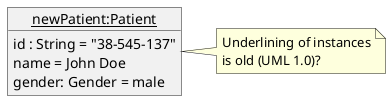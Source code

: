 @startuml
object "<u>newPatient:Patient</u>" as p2 {
id : String = "38-545-137"
name = John Doe
gender: Gender = male
}
note right 
 Underlining of instances
 is old (UML 1.0)?
end note
@enduml
